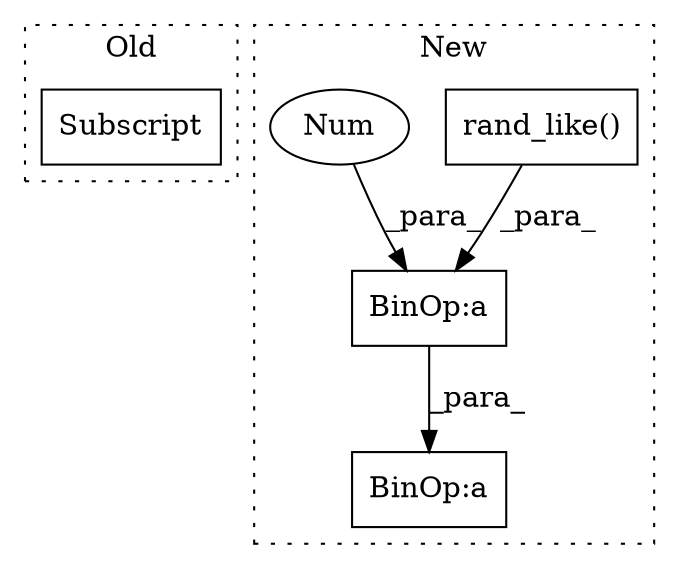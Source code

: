 digraph G {
subgraph cluster0 {
1 [label="Subscript" a="63" s="5865,0" l="18,0" shape="box"];
label = "Old";
style="dotted";
}
subgraph cluster1 {
2 [label="rand_like()" a="75" s="6063,6085" l="16,1" shape="box"];
3 [label="BinOp:a" a="82" s="6086" l="3" shape="box"];
4 [label="BinOp:a" a="82" s="6058" l="3" shape="box"];
5 [label="Num" a="76" s="6089" l="3" shape="ellipse"];
label = "New";
style="dotted";
}
2 -> 3 [label="_para_"];
3 -> 4 [label="_para_"];
5 -> 3 [label="_para_"];
}